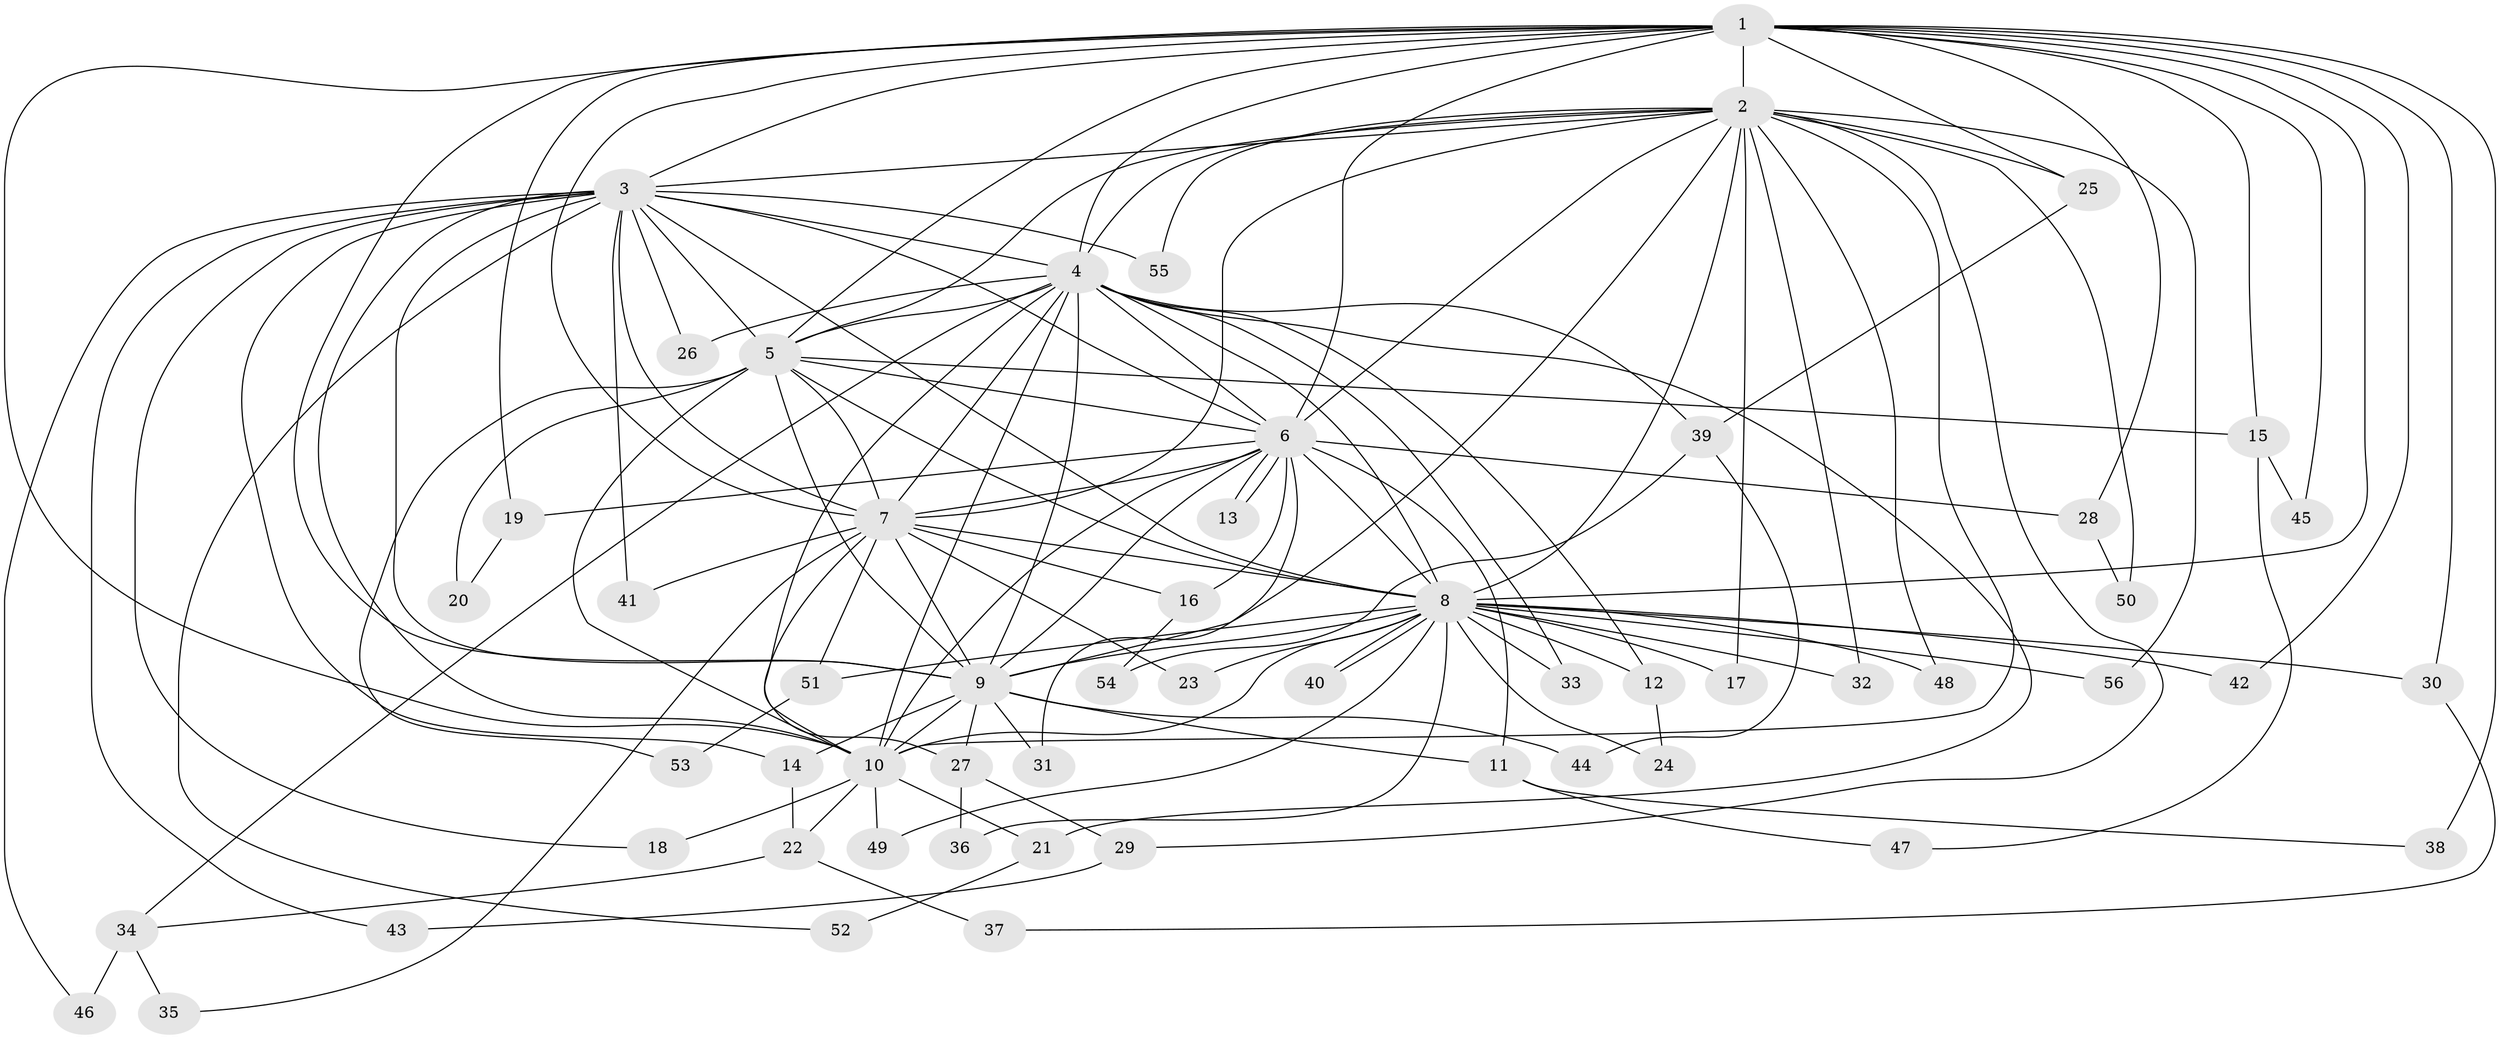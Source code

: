 // coarse degree distribution, {13: 0.05128205128205128, 19: 0.05128205128205128, 16: 0.02564102564102564, 14: 0.02564102564102564, 11: 0.02564102564102564, 12: 0.02564102564102564, 4: 0.10256410256410256, 2: 0.5128205128205128, 3: 0.15384615384615385, 1: 0.02564102564102564}
// Generated by graph-tools (version 1.1) at 2025/23/03/03/25 07:23:44]
// undirected, 56 vertices, 137 edges
graph export_dot {
graph [start="1"]
  node [color=gray90,style=filled];
  1;
  2;
  3;
  4;
  5;
  6;
  7;
  8;
  9;
  10;
  11;
  12;
  13;
  14;
  15;
  16;
  17;
  18;
  19;
  20;
  21;
  22;
  23;
  24;
  25;
  26;
  27;
  28;
  29;
  30;
  31;
  32;
  33;
  34;
  35;
  36;
  37;
  38;
  39;
  40;
  41;
  42;
  43;
  44;
  45;
  46;
  47;
  48;
  49;
  50;
  51;
  52;
  53;
  54;
  55;
  56;
  1 -- 2;
  1 -- 3;
  1 -- 4;
  1 -- 5;
  1 -- 6;
  1 -- 7;
  1 -- 8;
  1 -- 9;
  1 -- 10;
  1 -- 15;
  1 -- 19;
  1 -- 25;
  1 -- 28;
  1 -- 30;
  1 -- 38;
  1 -- 42;
  1 -- 45;
  2 -- 3;
  2 -- 4;
  2 -- 5;
  2 -- 6;
  2 -- 7;
  2 -- 8;
  2 -- 9;
  2 -- 10;
  2 -- 17;
  2 -- 25;
  2 -- 29;
  2 -- 32;
  2 -- 48;
  2 -- 50;
  2 -- 55;
  2 -- 56;
  3 -- 4;
  3 -- 5;
  3 -- 6;
  3 -- 7;
  3 -- 8;
  3 -- 9;
  3 -- 10;
  3 -- 14;
  3 -- 18;
  3 -- 26;
  3 -- 41;
  3 -- 43;
  3 -- 46;
  3 -- 52;
  3 -- 55;
  4 -- 5;
  4 -- 6;
  4 -- 7;
  4 -- 8;
  4 -- 9;
  4 -- 10;
  4 -- 12;
  4 -- 21;
  4 -- 26;
  4 -- 27;
  4 -- 33;
  4 -- 34;
  4 -- 39;
  5 -- 6;
  5 -- 7;
  5 -- 8;
  5 -- 9;
  5 -- 10;
  5 -- 15;
  5 -- 20;
  5 -- 53;
  6 -- 7;
  6 -- 8;
  6 -- 9;
  6 -- 10;
  6 -- 11;
  6 -- 13;
  6 -- 13;
  6 -- 16;
  6 -- 19;
  6 -- 28;
  6 -- 31;
  7 -- 8;
  7 -- 9;
  7 -- 10;
  7 -- 16;
  7 -- 23;
  7 -- 35;
  7 -- 41;
  7 -- 51;
  8 -- 9;
  8 -- 10;
  8 -- 12;
  8 -- 17;
  8 -- 23;
  8 -- 24;
  8 -- 30;
  8 -- 32;
  8 -- 33;
  8 -- 36;
  8 -- 40;
  8 -- 40;
  8 -- 42;
  8 -- 48;
  8 -- 49;
  8 -- 51;
  8 -- 56;
  9 -- 10;
  9 -- 11;
  9 -- 14;
  9 -- 27;
  9 -- 31;
  9 -- 44;
  10 -- 18;
  10 -- 21;
  10 -- 22;
  10 -- 49;
  11 -- 38;
  11 -- 47;
  12 -- 24;
  14 -- 22;
  15 -- 45;
  15 -- 47;
  16 -- 54;
  19 -- 20;
  21 -- 52;
  22 -- 34;
  22 -- 37;
  25 -- 39;
  27 -- 29;
  27 -- 36;
  28 -- 50;
  29 -- 43;
  30 -- 37;
  34 -- 35;
  34 -- 46;
  39 -- 44;
  39 -- 54;
  51 -- 53;
}
